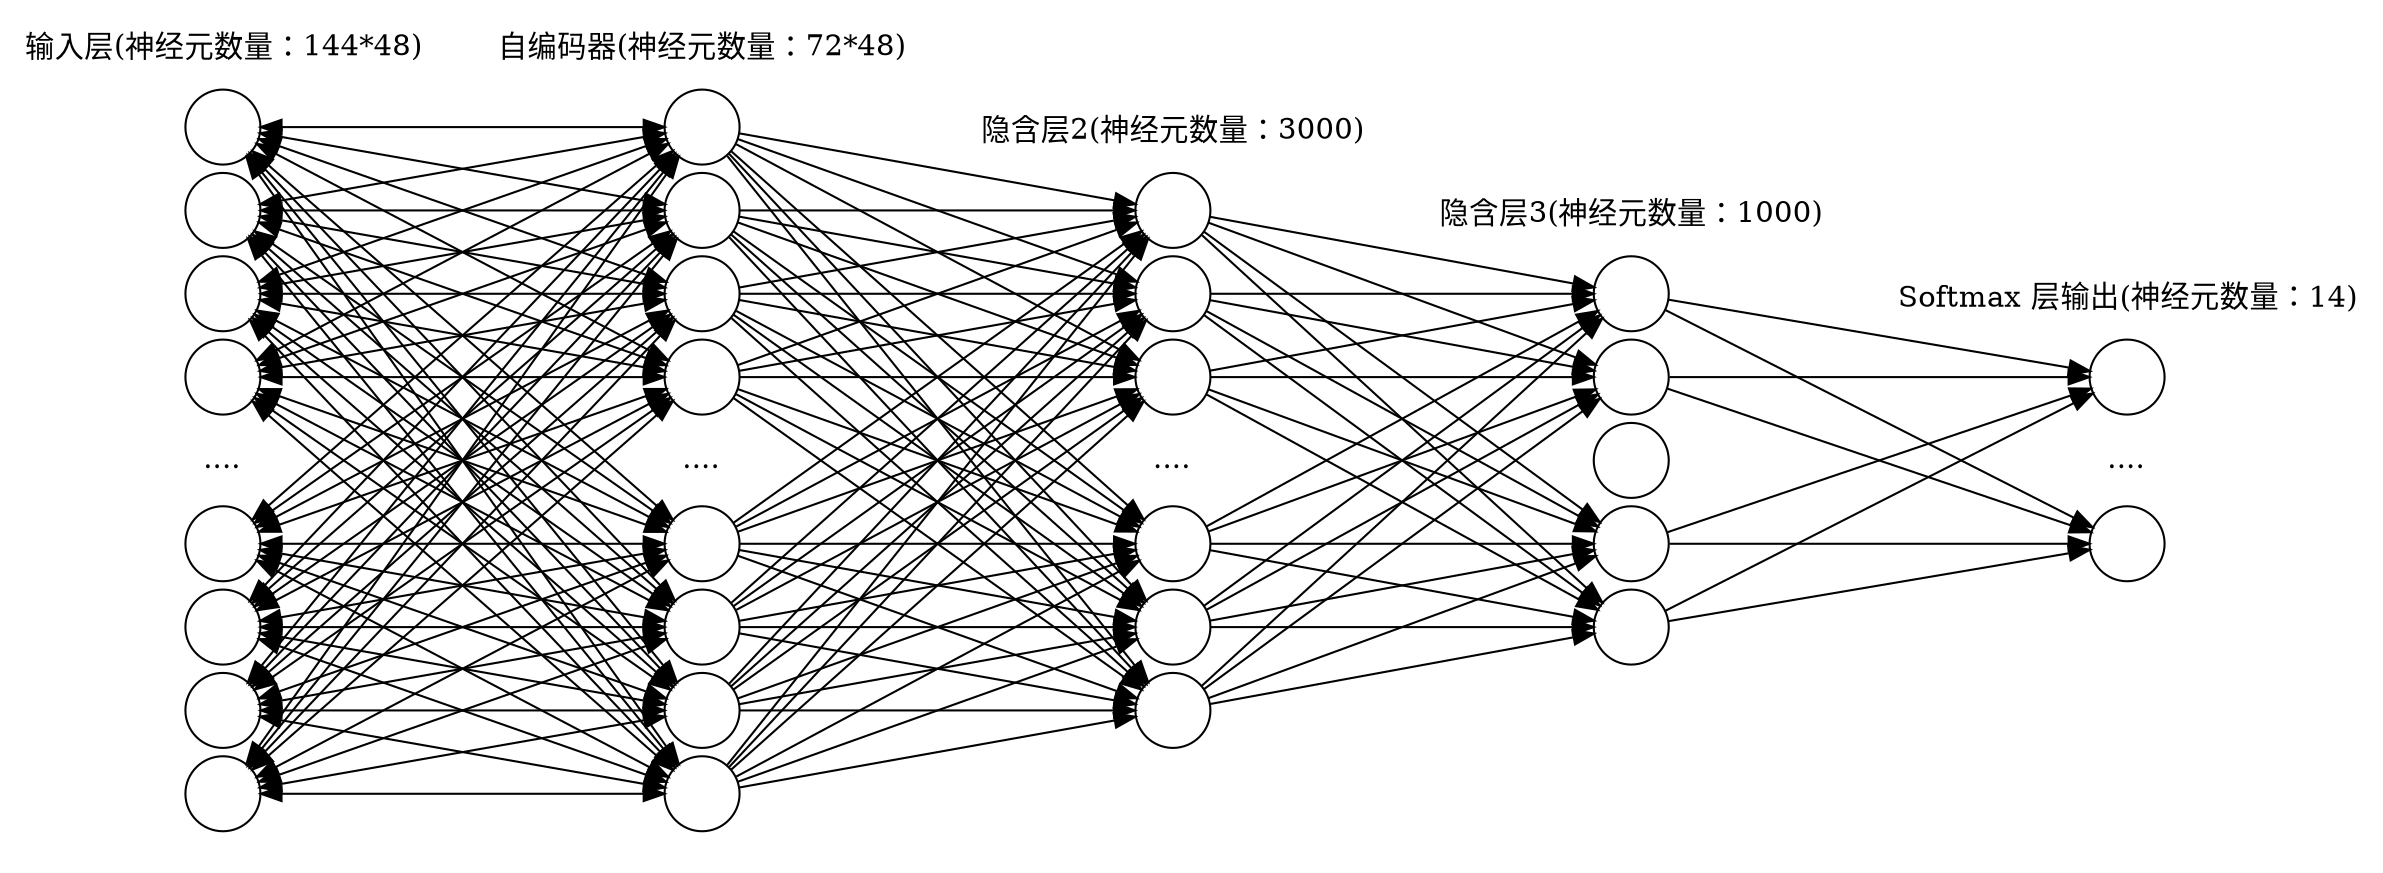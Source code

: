 digraph G {
	compound = true;
    rankdir=LR;
    splines=line;
    nodesep=.05;
    
    node [label=""];
    ordering=out;
 
	subgraph cluster_0 {
		rank=same;
		color=white;
                node [style=solid, shape=circle];
		x1 x2 x3 x4 x_ x5 x6 x7 x8;
		label = "输入层(神经元数量：144*48)";
	}

	subgraph cluster_1 {
		rank=same;
		color=white;
                node [style=solid, shape=circle];
		h11 h12 h13 h14 h1_ h15 h16 h17 h18;
		label = "自编码器(神经元数量：72*48)";
	}

	subgraph cluster_2 {
		rank=same;
		color=white;
                node [style=solid, shape=circle];
		h21 h22 h23 h2_ h24 h25 h26;
		label = "隐含层2(神经元数量：3000)";
	}

	subgraph cluster_3 {
		rank=same;
		color=white;
                node [style=solid, shape=circle];
		h31 h32 h3_ h33 h34;
		label = "隐含层3(神经元数量：1000)";
	}

	subgraph cluster_4 {
		rank=same;
		color=white;
                node [style=solid, shape=circle];
		s1 s_ s2;
		label = "Softmax 层输出(神经元数量：14)";
	}

	x_[label="....", style="", shape="none"];
	h1_[label="....", style="", shape="none"];
	h2_[label="....", style="", shape="none"];
	s_[label="....", style="", shape="none"];
	{x1 x2 x3 x4 x5 x6 x7 x8} -> {h11 h12 h13 h14 h15 h16 h17 h18} [dir=both];
	{h11 h12 h13 h14 h15 h16 h17 h18} -> {h21 h22 h23 h24 h25 h26};
	{h21 h22 h23 h24 h25 h26} -> {h31 h32 h33 h34};
	{h31 h32 h33 h34} -> {s1 s2};

}